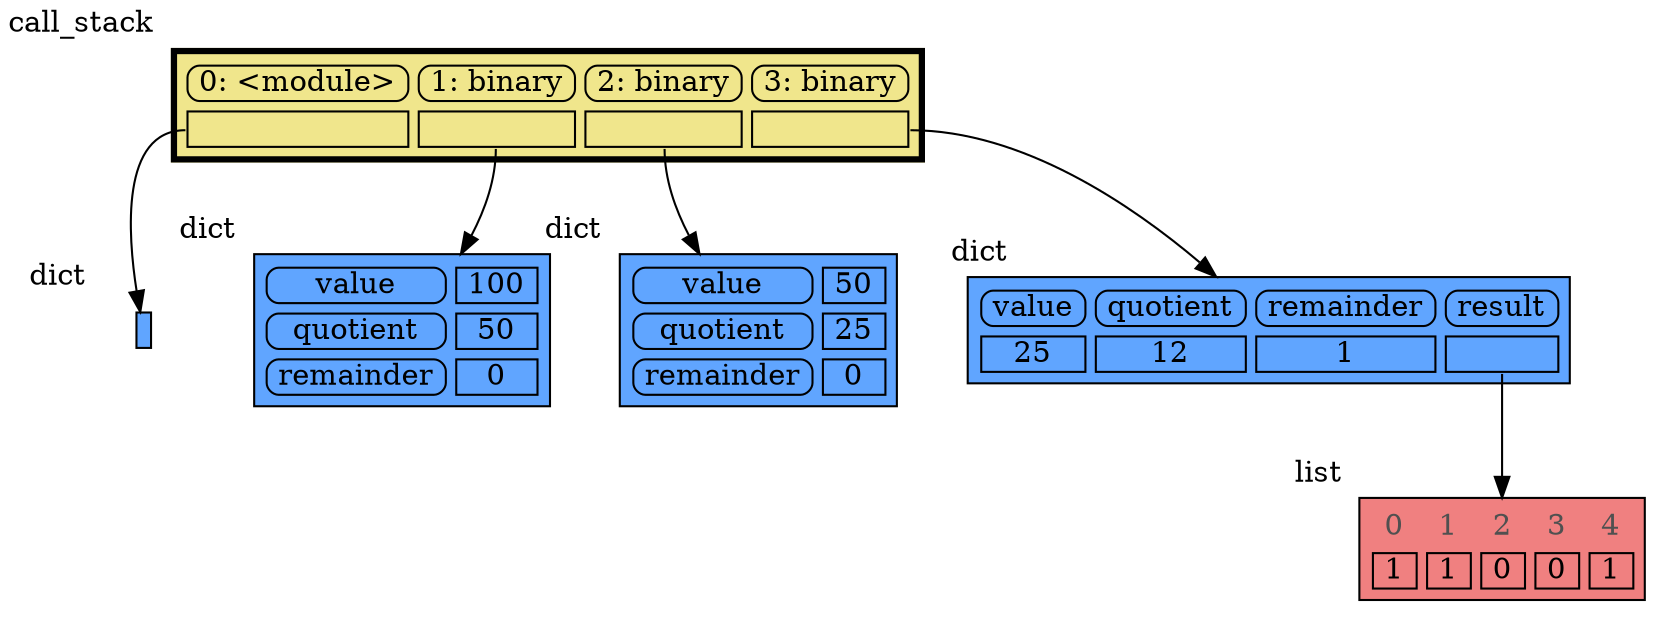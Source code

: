 digraph memory_graph {
	node [shape=plaintext]
	node133523297865344 [label=<
<TABLE BORDER="1" CELLBORDER="1" CELLSPACING="0" CELLPADDING="0" BGCOLOR="#60a5ff" PORT="table">
    <TR><TD BORDER="0"> </TD></TR>
</TABLE>
> xlabel=dict]
	node133523297874432 [label=<
<TABLE BORDER="1" CELLBORDER="1" CELLSPACING="5" CELLPADDING="0" BGCOLOR="#60a5ff" PORT="table">
    <TR><TD BORDER="1" STYLE="ROUNDED"> value </TD><TD BORDER="1"> 100 </TD></TR>
    <TR><TD BORDER="1" STYLE="ROUNDED"> quotient </TD><TD BORDER="1"> 50 </TD></TR>
    <TR><TD BORDER="1" STYLE="ROUNDED"> remainder </TD><TD BORDER="1"> 0 </TD></TR>
</TABLE>
> xlabel=dict]
	node133523297871872 [label=<
<TABLE BORDER="1" CELLBORDER="1" CELLSPACING="5" CELLPADDING="0" BGCOLOR="#60a5ff" PORT="table">
    <TR><TD BORDER="1" STYLE="ROUNDED"> value </TD><TD BORDER="1"> 50 </TD></TR>
    <TR><TD BORDER="1" STYLE="ROUNDED"> quotient </TD><TD BORDER="1"> 25 </TD></TR>
    <TR><TD BORDER="1" STYLE="ROUNDED"> remainder </TD><TD BORDER="1"> 0 </TD></TR>
</TABLE>
> xlabel=dict]
	node133523297943808 [label=<
<TABLE BORDER="1" CELLBORDER="1" CELLSPACING="5" CELLPADDING="0" BGCOLOR="lightcoral" PORT="table">
    <TR><TD BORDER="0"><font color="#505050">0</font></TD><TD BORDER="0"><font color="#505050">1</font></TD><TD BORDER="0"><font color="#505050">2</font></TD><TD BORDER="0"><font color="#505050">3</font></TD><TD BORDER="0"><font color="#505050">4</font></TD></TR>
    <TR><TD BORDER="1"> 1 </TD><TD BORDER="1"> 1 </TD><TD BORDER="1"> 0 </TD><TD BORDER="1"> 0 </TD><TD BORDER="1"> 1 </TD></TR>
</TABLE>
> xlabel=list]
	node133523297865280 [label=<
<TABLE BORDER="1" CELLBORDER="1" CELLSPACING="5" CELLPADDING="0" BGCOLOR="#60a5ff" PORT="table">
    <TR><TD BORDER="1" STYLE="ROUNDED"> value </TD><TD BORDER="1" STYLE="ROUNDED"> quotient </TD><TD BORDER="1" STYLE="ROUNDED"> remainder </TD><TD BORDER="1" STYLE="ROUNDED"> result </TD></TR>
    <TR><TD BORDER="1"> 25 </TD><TD BORDER="1"> 12 </TD><TD BORDER="1"> 1 </TD><TD BORDER="1" PORT="ref0"> </TD></TR>
</TABLE>
> xlabel=dict]
	node133523297865280:ref0 -> node133523297943808:table [style=solid]
	node133523297770288 [label=<
<TABLE BORDER="3" CELLBORDER="1" CELLSPACING="5" CELLPADDING="0" BGCOLOR="khaki" PORT="table">
    <TR><TD BORDER="1" STYLE="ROUNDED"> 0: &lt;module&gt; </TD><TD BORDER="1" STYLE="ROUNDED"> 1: binary </TD><TD BORDER="1" STYLE="ROUNDED"> 2: binary </TD><TD BORDER="1" STYLE="ROUNDED"> 3: binary </TD></TR>
    <TR><TD BORDER="1" PORT="ref0"> </TD><TD BORDER="1" PORT="ref1"> </TD><TD BORDER="1" PORT="ref2"> </TD><TD BORDER="1" PORT="ref3"> </TD></TR>
</TABLE>
> xlabel=call_stack]
	node133523297770288:ref0 -> node133523297865344:table [style=solid]
	node133523297770288:ref1 -> node133523297874432:table [style=solid]
	node133523297770288:ref2 -> node133523297871872:table [style=solid]
	node133523297770288:ref3 -> node133523297865280:table [style=solid]
subgraph { rank=same; node133523297865344 -> node133523297874432 -> node133523297871872 -> node133523297865280[weight=10, style=invis]; }
}
